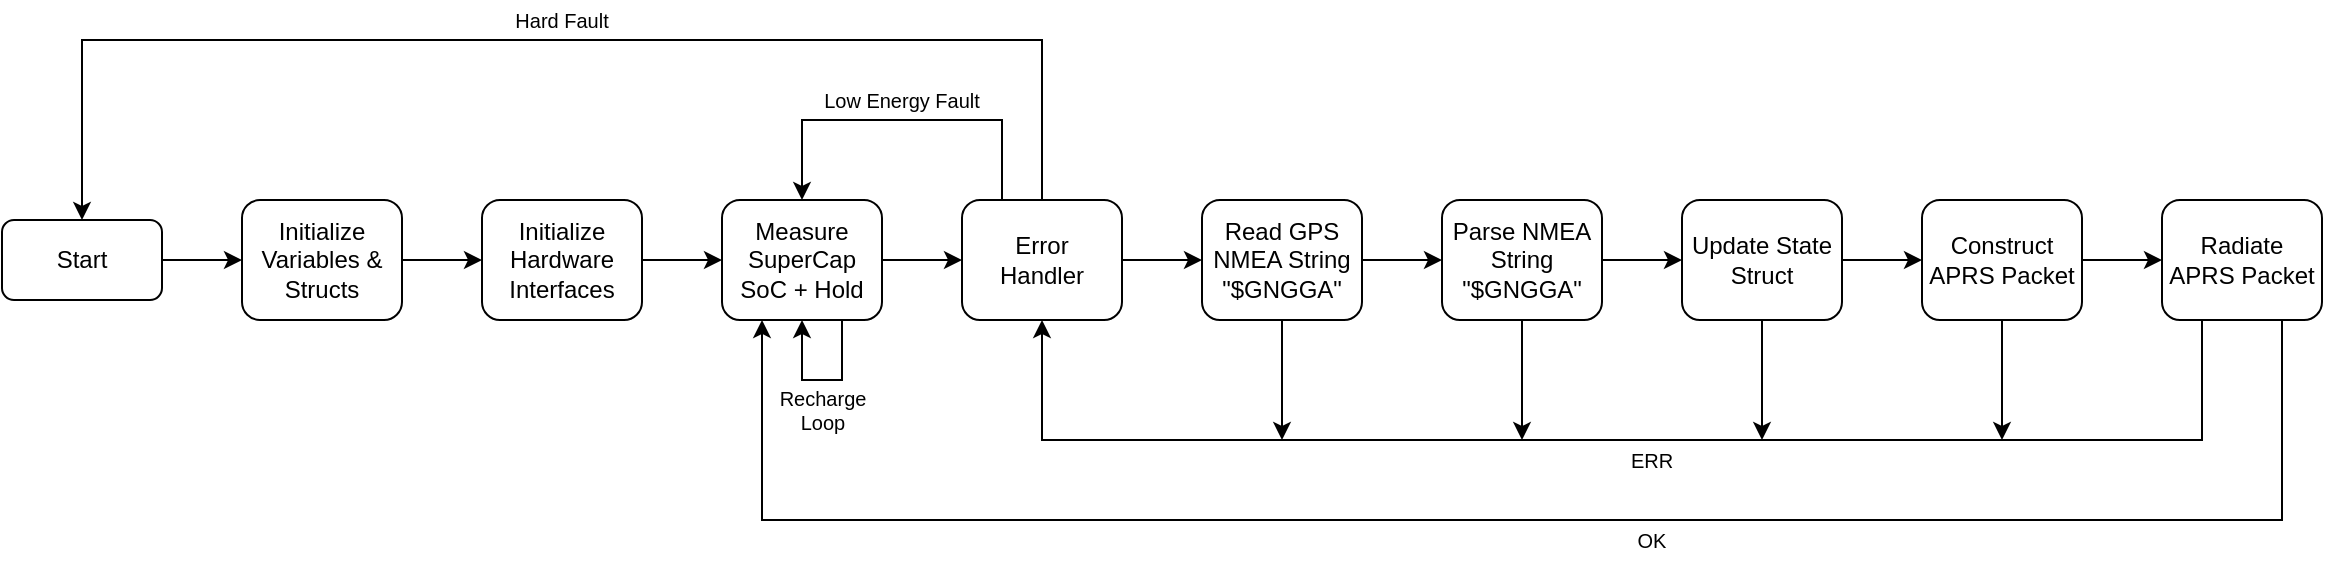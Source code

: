 <mxfile version="13.7.9" type="device"><diagram id="C5RBs43oDa-KdzZeNtuy" name="Page-1"><mxGraphModel dx="1425" dy="841" grid="1" gridSize="10" guides="1" tooltips="1" connect="1" arrows="1" fold="1" page="1" pageScale="1" pageWidth="1700" pageHeight="1100" math="0" shadow="0"><root><mxCell id="WIyWlLk6GJQsqaUBKTNV-0"/><mxCell id="WIyWlLk6GJQsqaUBKTNV-1" parent="WIyWlLk6GJQsqaUBKTNV-0"/><mxCell id="Xl9mTVXIwMOUO_sFsJqu-20" style="edgeStyle=orthogonalEdgeStyle;rounded=0;orthogonalLoop=1;jettySize=auto;html=1;exitX=1;exitY=0.5;exitDx=0;exitDy=0;" edge="1" parent="WIyWlLk6GJQsqaUBKTNV-1" source="Xl9mTVXIwMOUO_sFsJqu-0" target="Xl9mTVXIwMOUO_sFsJqu-18"><mxGeometry relative="1" as="geometry"/></mxCell><mxCell id="Xl9mTVXIwMOUO_sFsJqu-0" value="Start" style="rounded=1;whiteSpace=wrap;html=1;" vertex="1" parent="WIyWlLk6GJQsqaUBKTNV-1"><mxGeometry x="160" y="410" width="80" height="40" as="geometry"/></mxCell><mxCell id="Xl9mTVXIwMOUO_sFsJqu-28" style="edgeStyle=orthogonalEdgeStyle;rounded=0;orthogonalLoop=1;jettySize=auto;html=1;exitX=1;exitY=0.5;exitDx=0;exitDy=0;entryX=0;entryY=0.5;entryDx=0;entryDy=0;" edge="1" parent="WIyWlLk6GJQsqaUBKTNV-1" source="Xl9mTVXIwMOUO_sFsJqu-1" target="Xl9mTVXIwMOUO_sFsJqu-27"><mxGeometry relative="1" as="geometry"/></mxCell><mxCell id="Xl9mTVXIwMOUO_sFsJqu-1" value="Initialize&lt;br&gt;Hardware&lt;br&gt;Interfaces" style="rounded=1;whiteSpace=wrap;html=1;" vertex="1" parent="WIyWlLk6GJQsqaUBKTNV-1"><mxGeometry x="400" y="400" width="80" height="60" as="geometry"/></mxCell><mxCell id="Xl9mTVXIwMOUO_sFsJqu-23" style="edgeStyle=orthogonalEdgeStyle;rounded=0;orthogonalLoop=1;jettySize=auto;html=1;exitX=1;exitY=0.5;exitDx=0;exitDy=0;entryX=0;entryY=0.5;entryDx=0;entryDy=0;" edge="1" parent="WIyWlLk6GJQsqaUBKTNV-1" source="Xl9mTVXIwMOUO_sFsJqu-2" target="Xl9mTVXIwMOUO_sFsJqu-16"><mxGeometry relative="1" as="geometry"/></mxCell><mxCell id="Xl9mTVXIwMOUO_sFsJqu-42" style="edgeStyle=orthogonalEdgeStyle;rounded=0;orthogonalLoop=1;jettySize=auto;html=1;exitX=0.5;exitY=0;exitDx=0;exitDy=0;entryX=0.5;entryY=0;entryDx=0;entryDy=0;fontSize=10;" edge="1" parent="WIyWlLk6GJQsqaUBKTNV-1" source="Xl9mTVXIwMOUO_sFsJqu-2" target="Xl9mTVXIwMOUO_sFsJqu-0"><mxGeometry relative="1" as="geometry"><Array as="points"><mxPoint x="680" y="320"/><mxPoint x="200" y="320"/></Array></mxGeometry></mxCell><mxCell id="Xl9mTVXIwMOUO_sFsJqu-47" style="edgeStyle=orthogonalEdgeStyle;rounded=0;orthogonalLoop=1;jettySize=auto;html=1;exitX=0.25;exitY=0;exitDx=0;exitDy=0;entryX=0.5;entryY=0;entryDx=0;entryDy=0;fontSize=10;" edge="1" parent="WIyWlLk6GJQsqaUBKTNV-1" source="Xl9mTVXIwMOUO_sFsJqu-2" target="Xl9mTVXIwMOUO_sFsJqu-27"><mxGeometry relative="1" as="geometry"><Array as="points"><mxPoint x="660" y="360"/><mxPoint x="560" y="360"/></Array></mxGeometry></mxCell><mxCell id="Xl9mTVXIwMOUO_sFsJqu-2" value="Error&lt;br&gt;Handler" style="rounded=1;whiteSpace=wrap;html=1;" vertex="1" parent="WIyWlLk6GJQsqaUBKTNV-1"><mxGeometry x="640" y="400" width="80" height="60" as="geometry"/></mxCell><mxCell id="Xl9mTVXIwMOUO_sFsJqu-24" style="edgeStyle=orthogonalEdgeStyle;rounded=0;orthogonalLoop=1;jettySize=auto;html=1;exitX=1;exitY=0.5;exitDx=0;exitDy=0;entryX=0;entryY=0.5;entryDx=0;entryDy=0;" edge="1" parent="WIyWlLk6GJQsqaUBKTNV-1" source="Xl9mTVXIwMOUO_sFsJqu-16" target="Xl9mTVXIwMOUO_sFsJqu-17"><mxGeometry relative="1" as="geometry"/></mxCell><mxCell id="Xl9mTVXIwMOUO_sFsJqu-50" style="edgeStyle=orthogonalEdgeStyle;rounded=0;orthogonalLoop=1;jettySize=auto;html=1;exitX=0.5;exitY=1;exitDx=0;exitDy=0;fontSize=10;" edge="1" parent="WIyWlLk6GJQsqaUBKTNV-1" source="Xl9mTVXIwMOUO_sFsJqu-16"><mxGeometry relative="1" as="geometry"><mxPoint x="800" y="520" as="targetPoint"/></mxGeometry></mxCell><mxCell id="Xl9mTVXIwMOUO_sFsJqu-16" value="Read GPS NMEA String&lt;br&gt;&quot;$GNGGA&quot;" style="rounded=1;whiteSpace=wrap;html=1;" vertex="1" parent="WIyWlLk6GJQsqaUBKTNV-1"><mxGeometry x="760" y="400" width="80" height="60" as="geometry"/></mxCell><mxCell id="Xl9mTVXIwMOUO_sFsJqu-25" style="edgeStyle=orthogonalEdgeStyle;rounded=0;orthogonalLoop=1;jettySize=auto;html=1;exitX=1;exitY=0.5;exitDx=0;exitDy=0;entryX=0;entryY=0.5;entryDx=0;entryDy=0;" edge="1" parent="WIyWlLk6GJQsqaUBKTNV-1" source="Xl9mTVXIwMOUO_sFsJqu-17" target="Xl9mTVXIwMOUO_sFsJqu-19"><mxGeometry relative="1" as="geometry"/></mxCell><mxCell id="Xl9mTVXIwMOUO_sFsJqu-49" style="edgeStyle=orthogonalEdgeStyle;rounded=0;orthogonalLoop=1;jettySize=auto;html=1;exitX=0.5;exitY=1;exitDx=0;exitDy=0;fontSize=10;" edge="1" parent="WIyWlLk6GJQsqaUBKTNV-1" source="Xl9mTVXIwMOUO_sFsJqu-17"><mxGeometry relative="1" as="geometry"><mxPoint x="920" y="520" as="targetPoint"/></mxGeometry></mxCell><mxCell id="Xl9mTVXIwMOUO_sFsJqu-17" value="Parse NMEA String&lt;br&gt;&quot;$GNGGA&quot;" style="rounded=1;whiteSpace=wrap;html=1;" vertex="1" parent="WIyWlLk6GJQsqaUBKTNV-1"><mxGeometry x="880" y="400" width="80" height="60" as="geometry"/></mxCell><mxCell id="Xl9mTVXIwMOUO_sFsJqu-21" style="edgeStyle=orthogonalEdgeStyle;rounded=0;orthogonalLoop=1;jettySize=auto;html=1;exitX=1;exitY=0.5;exitDx=0;exitDy=0;entryX=0;entryY=0.5;entryDx=0;entryDy=0;" edge="1" parent="WIyWlLk6GJQsqaUBKTNV-1" source="Xl9mTVXIwMOUO_sFsJqu-18" target="Xl9mTVXIwMOUO_sFsJqu-1"><mxGeometry relative="1" as="geometry"/></mxCell><mxCell id="Xl9mTVXIwMOUO_sFsJqu-18" value="Initialize&lt;br&gt;Variables &amp;amp; Structs" style="rounded=1;whiteSpace=wrap;html=1;" vertex="1" parent="WIyWlLk6GJQsqaUBKTNV-1"><mxGeometry x="280" y="400" width="80" height="60" as="geometry"/></mxCell><mxCell id="Xl9mTVXIwMOUO_sFsJqu-32" style="edgeStyle=orthogonalEdgeStyle;rounded=0;orthogonalLoop=1;jettySize=auto;html=1;exitX=1;exitY=0.5;exitDx=0;exitDy=0;entryX=0;entryY=0.5;entryDx=0;entryDy=0;" edge="1" parent="WIyWlLk6GJQsqaUBKTNV-1" source="Xl9mTVXIwMOUO_sFsJqu-19" target="Xl9mTVXIwMOUO_sFsJqu-26"><mxGeometry relative="1" as="geometry"/></mxCell><mxCell id="Xl9mTVXIwMOUO_sFsJqu-48" style="edgeStyle=orthogonalEdgeStyle;rounded=0;orthogonalLoop=1;jettySize=auto;html=1;fontSize=10;exitX=0.5;exitY=1;exitDx=0;exitDy=0;" edge="1" parent="WIyWlLk6GJQsqaUBKTNV-1" source="Xl9mTVXIwMOUO_sFsJqu-19"><mxGeometry relative="1" as="geometry"><mxPoint x="1040" y="520" as="targetPoint"/><mxPoint x="1040" y="470" as="sourcePoint"/></mxGeometry></mxCell><mxCell id="Xl9mTVXIwMOUO_sFsJqu-19" value="Update State Struct" style="rounded=1;whiteSpace=wrap;html=1;" vertex="1" parent="WIyWlLk6GJQsqaUBKTNV-1"><mxGeometry x="1000" y="400" width="80" height="60" as="geometry"/></mxCell><mxCell id="Xl9mTVXIwMOUO_sFsJqu-35" style="edgeStyle=orthogonalEdgeStyle;rounded=0;orthogonalLoop=1;jettySize=auto;html=1;exitX=1;exitY=0.5;exitDx=0;exitDy=0;entryX=0;entryY=0.5;entryDx=0;entryDy=0;" edge="1" parent="WIyWlLk6GJQsqaUBKTNV-1" source="Xl9mTVXIwMOUO_sFsJqu-26" target="Xl9mTVXIwMOUO_sFsJqu-33"><mxGeometry relative="1" as="geometry"/></mxCell><mxCell id="Xl9mTVXIwMOUO_sFsJqu-46" style="edgeStyle=orthogonalEdgeStyle;rounded=0;orthogonalLoop=1;jettySize=auto;html=1;exitX=0.5;exitY=1;exitDx=0;exitDy=0;fontSize=10;" edge="1" parent="WIyWlLk6GJQsqaUBKTNV-1" source="Xl9mTVXIwMOUO_sFsJqu-26"><mxGeometry relative="1" as="geometry"><mxPoint x="1160" y="520" as="targetPoint"/></mxGeometry></mxCell><mxCell id="Xl9mTVXIwMOUO_sFsJqu-26" value="Construct&lt;br&gt;APRS Packet" style="rounded=1;whiteSpace=wrap;html=1;" vertex="1" parent="WIyWlLk6GJQsqaUBKTNV-1"><mxGeometry x="1120" y="400" width="80" height="60" as="geometry"/></mxCell><mxCell id="Xl9mTVXIwMOUO_sFsJqu-29" style="edgeStyle=orthogonalEdgeStyle;rounded=0;orthogonalLoop=1;jettySize=auto;html=1;exitX=1;exitY=0.5;exitDx=0;exitDy=0;" edge="1" parent="WIyWlLk6GJQsqaUBKTNV-1" source="Xl9mTVXIwMOUO_sFsJqu-27" target="Xl9mTVXIwMOUO_sFsJqu-2"><mxGeometry relative="1" as="geometry"/></mxCell><mxCell id="Xl9mTVXIwMOUO_sFsJqu-27" value="Measure SuperCap&lt;br&gt;SoC + Hold" style="rounded=1;whiteSpace=wrap;html=1;" vertex="1" parent="WIyWlLk6GJQsqaUBKTNV-1"><mxGeometry x="520" y="400" width="80" height="60" as="geometry"/></mxCell><mxCell id="Xl9mTVXIwMOUO_sFsJqu-45" style="edgeStyle=orthogonalEdgeStyle;rounded=0;orthogonalLoop=1;jettySize=auto;html=1;exitX=0.25;exitY=1;exitDx=0;exitDy=0;entryX=0.5;entryY=1;entryDx=0;entryDy=0;fontSize=10;" edge="1" parent="WIyWlLk6GJQsqaUBKTNV-1" source="Xl9mTVXIwMOUO_sFsJqu-33" target="Xl9mTVXIwMOUO_sFsJqu-2"><mxGeometry relative="1" as="geometry"><Array as="points"><mxPoint x="1260" y="520"/><mxPoint x="680" y="520"/></Array></mxGeometry></mxCell><mxCell id="Xl9mTVXIwMOUO_sFsJqu-33" value="Radiate&lt;br&gt;APRS Packet" style="rounded=1;whiteSpace=wrap;html=1;" vertex="1" parent="WIyWlLk6GJQsqaUBKTNV-1"><mxGeometry x="1240" y="400" width="80" height="60" as="geometry"/></mxCell><mxCell id="Xl9mTVXIwMOUO_sFsJqu-38" style="edgeStyle=orthogonalEdgeStyle;rounded=0;orthogonalLoop=1;jettySize=auto;html=1;exitX=0.75;exitY=1;exitDx=0;exitDy=0;" edge="1" parent="WIyWlLk6GJQsqaUBKTNV-1" source="Xl9mTVXIwMOUO_sFsJqu-33"><mxGeometry relative="1" as="geometry"><mxPoint x="1400" y="460" as="sourcePoint"/><mxPoint x="540" y="460" as="targetPoint"/><Array as="points"><mxPoint x="1300" y="560"/><mxPoint x="540" y="560"/></Array></mxGeometry></mxCell><mxCell id="Xl9mTVXIwMOUO_sFsJqu-39" style="edgeStyle=orthogonalEdgeStyle;rounded=0;orthogonalLoop=1;jettySize=auto;html=1;exitX=0.75;exitY=1;exitDx=0;exitDy=0;entryX=0.5;entryY=1;entryDx=0;entryDy=0;" edge="1" parent="WIyWlLk6GJQsqaUBKTNV-1" source="Xl9mTVXIwMOUO_sFsJqu-27" target="Xl9mTVXIwMOUO_sFsJqu-27"><mxGeometry relative="1" as="geometry"><Array as="points"><mxPoint x="580" y="490"/><mxPoint x="560" y="490"/></Array></mxGeometry></mxCell><mxCell id="Xl9mTVXIwMOUO_sFsJqu-40" value="Recharge&lt;br style=&quot;font-size: 10px;&quot;&gt;Loop" style="text;html=1;align=center;verticalAlign=middle;resizable=0;points=[];autosize=1;fontSize=10;" vertex="1" parent="WIyWlLk6GJQsqaUBKTNV-1"><mxGeometry x="540" y="490" width="60" height="30" as="geometry"/></mxCell><mxCell id="Xl9mTVXIwMOUO_sFsJqu-51" value="Hard Fault" style="text;html=1;strokeColor=none;fillColor=none;align=center;verticalAlign=middle;whiteSpace=wrap;rounded=0;fontSize=10;" vertex="1" parent="WIyWlLk6GJQsqaUBKTNV-1"><mxGeometry x="395" y="300" width="90" height="20" as="geometry"/></mxCell><mxCell id="Xl9mTVXIwMOUO_sFsJqu-53" value="Low Energy Fault" style="text;html=1;strokeColor=none;fillColor=none;align=center;verticalAlign=middle;whiteSpace=wrap;rounded=0;fontSize=10;" vertex="1" parent="WIyWlLk6GJQsqaUBKTNV-1"><mxGeometry x="560" y="340" width="100" height="20" as="geometry"/></mxCell><mxCell id="Xl9mTVXIwMOUO_sFsJqu-54" value="OK" style="text;html=1;strokeColor=none;fillColor=none;align=center;verticalAlign=middle;whiteSpace=wrap;rounded=0;fontSize=10;" vertex="1" parent="WIyWlLk6GJQsqaUBKTNV-1"><mxGeometry x="940" y="560" width="90" height="20" as="geometry"/></mxCell><mxCell id="Xl9mTVXIwMOUO_sFsJqu-55" value="ERR" style="text;html=1;strokeColor=none;fillColor=none;align=center;verticalAlign=middle;whiteSpace=wrap;rounded=0;fontSize=10;" vertex="1" parent="WIyWlLk6GJQsqaUBKTNV-1"><mxGeometry x="940" y="520" width="90" height="20" as="geometry"/></mxCell></root></mxGraphModel></diagram></mxfile>